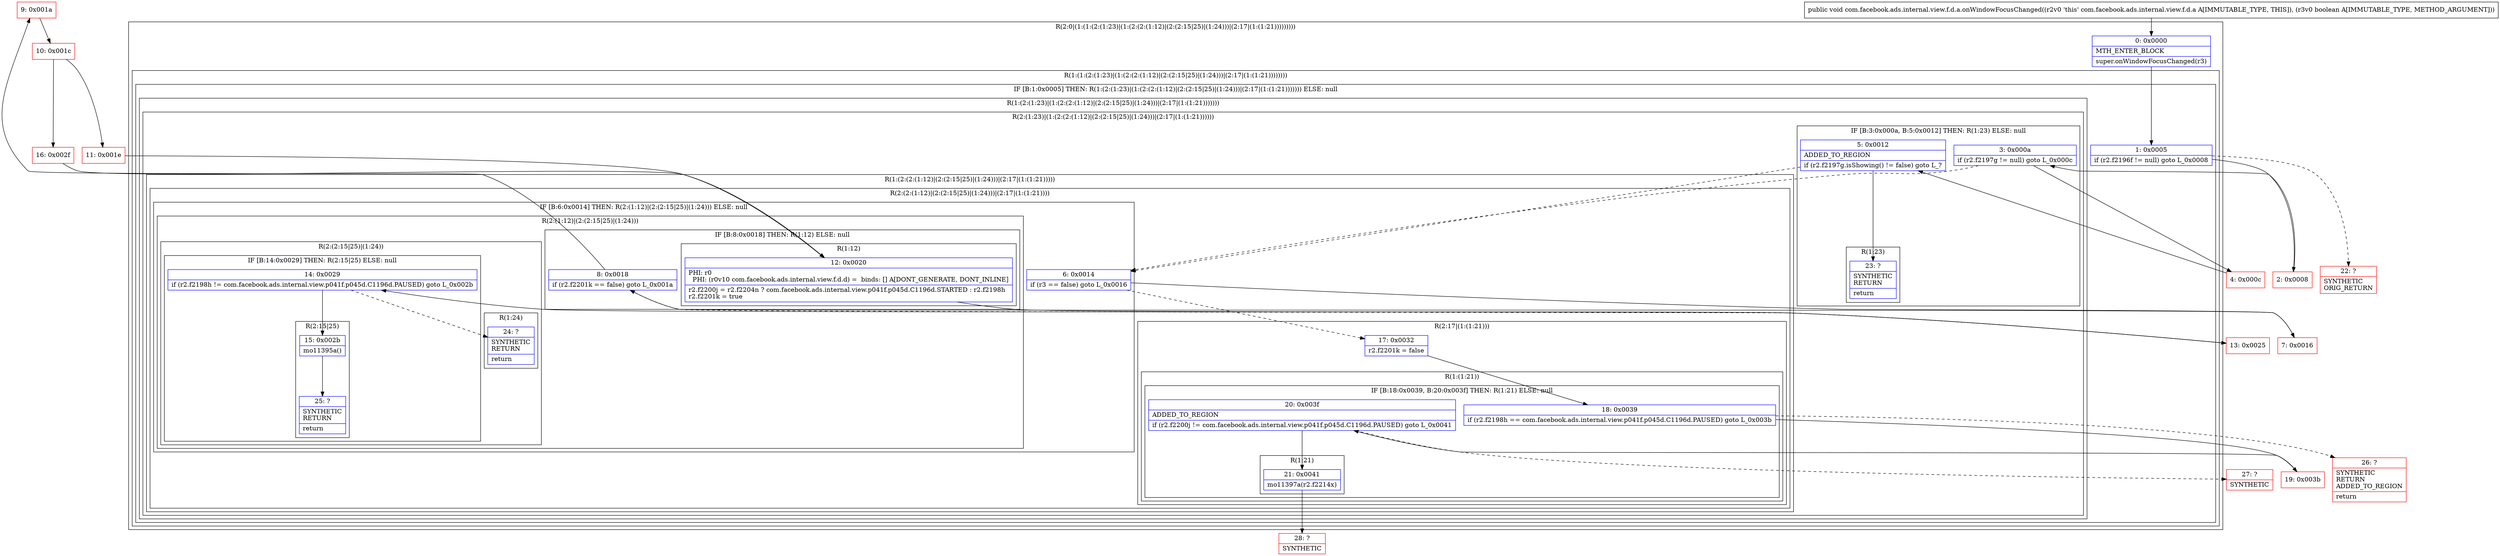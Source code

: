 digraph "CFG forcom.facebook.ads.internal.view.f.d.a.onWindowFocusChanged(Z)V" {
subgraph cluster_Region_269867660 {
label = "R(2:0|(1:(1:(2:(1:23)|(1:(2:(2:(1:12)|(2:(2:15|25)|(1:24)))|(2:17|(1:(1:21)))))))))";
node [shape=record,color=blue];
Node_0 [shape=record,label="{0\:\ 0x0000|MTH_ENTER_BLOCK\l|super.onWindowFocusChanged(r3)\l}"];
subgraph cluster_Region_1314918502 {
label = "R(1:(1:(2:(1:23)|(1:(2:(2:(1:12)|(2:(2:15|25)|(1:24)))|(2:17|(1:(1:21))))))))";
node [shape=record,color=blue];
subgraph cluster_IfRegion_1968930871 {
label = "IF [B:1:0x0005] THEN: R(1:(2:(1:23)|(1:(2:(2:(1:12)|(2:(2:15|25)|(1:24)))|(2:17|(1:(1:21))))))) ELSE: null";
node [shape=record,color=blue];
Node_1 [shape=record,label="{1\:\ 0x0005|if (r2.f2196f != null) goto L_0x0008\l}"];
subgraph cluster_Region_865108186 {
label = "R(1:(2:(1:23)|(1:(2:(2:(1:12)|(2:(2:15|25)|(1:24)))|(2:17|(1:(1:21)))))))";
node [shape=record,color=blue];
subgraph cluster_Region_233831838 {
label = "R(2:(1:23)|(1:(2:(2:(1:12)|(2:(2:15|25)|(1:24)))|(2:17|(1:(1:21))))))";
node [shape=record,color=blue];
subgraph cluster_IfRegion_1128410981 {
label = "IF [B:3:0x000a, B:5:0x0012] THEN: R(1:23) ELSE: null";
node [shape=record,color=blue];
Node_3 [shape=record,label="{3\:\ 0x000a|if (r2.f2197g != null) goto L_0x000c\l}"];
Node_5 [shape=record,label="{5\:\ 0x0012|ADDED_TO_REGION\l|if (r2.f2197g.isShowing() != false) goto L_?\l}"];
subgraph cluster_Region_1790006530 {
label = "R(1:23)";
node [shape=record,color=blue];
Node_23 [shape=record,label="{23\:\ ?|SYNTHETIC\lRETURN\l|return\l}"];
}
}
subgraph cluster_Region_1569758942 {
label = "R(1:(2:(2:(1:12)|(2:(2:15|25)|(1:24)))|(2:17|(1:(1:21)))))";
node [shape=record,color=blue];
subgraph cluster_Region_794921983 {
label = "R(2:(2:(1:12)|(2:(2:15|25)|(1:24)))|(2:17|(1:(1:21))))";
node [shape=record,color=blue];
subgraph cluster_IfRegion_2106241137 {
label = "IF [B:6:0x0014] THEN: R(2:(1:12)|(2:(2:15|25)|(1:24))) ELSE: null";
node [shape=record,color=blue];
Node_6 [shape=record,label="{6\:\ 0x0014|if (r3 == false) goto L_0x0016\l}"];
subgraph cluster_Region_494138247 {
label = "R(2:(1:12)|(2:(2:15|25)|(1:24)))";
node [shape=record,color=blue];
subgraph cluster_IfRegion_1145895065 {
label = "IF [B:8:0x0018] THEN: R(1:12) ELSE: null";
node [shape=record,color=blue];
Node_8 [shape=record,label="{8\:\ 0x0018|if (r2.f2201k == false) goto L_0x001a\l}"];
subgraph cluster_Region_1733410204 {
label = "R(1:12)";
node [shape=record,color=blue];
Node_12 [shape=record,label="{12\:\ 0x0020|PHI: r0 \l  PHI: (r0v10 com.facebook.ads.internal.view.f.d.d) =  binds: [] A[DONT_GENERATE, DONT_INLINE]\l|r2.f2200j = r2.f2204n ? com.facebook.ads.internal.view.p041f.p045d.C1196d.STARTED : r2.f2198h\lr2.f2201k = true\l}"];
}
}
subgraph cluster_Region_1341161535 {
label = "R(2:(2:15|25)|(1:24))";
node [shape=record,color=blue];
subgraph cluster_IfRegion_1302183309 {
label = "IF [B:14:0x0029] THEN: R(2:15|25) ELSE: null";
node [shape=record,color=blue];
Node_14 [shape=record,label="{14\:\ 0x0029|if (r2.f2198h != com.facebook.ads.internal.view.p041f.p045d.C1196d.PAUSED) goto L_0x002b\l}"];
subgraph cluster_Region_1849035927 {
label = "R(2:15|25)";
node [shape=record,color=blue];
Node_15 [shape=record,label="{15\:\ 0x002b|mo11395a()\l}"];
Node_25 [shape=record,label="{25\:\ ?|SYNTHETIC\lRETURN\l|return\l}"];
}
}
subgraph cluster_Region_73523600 {
label = "R(1:24)";
node [shape=record,color=blue];
Node_24 [shape=record,label="{24\:\ ?|SYNTHETIC\lRETURN\l|return\l}"];
}
}
}
}
subgraph cluster_Region_1339783259 {
label = "R(2:17|(1:(1:21)))";
node [shape=record,color=blue];
Node_17 [shape=record,label="{17\:\ 0x0032|r2.f2201k = false\l}"];
subgraph cluster_Region_1862977016 {
label = "R(1:(1:21))";
node [shape=record,color=blue];
subgraph cluster_IfRegion_830877242 {
label = "IF [B:18:0x0039, B:20:0x003f] THEN: R(1:21) ELSE: null";
node [shape=record,color=blue];
Node_18 [shape=record,label="{18\:\ 0x0039|if (r2.f2198h == com.facebook.ads.internal.view.p041f.p045d.C1196d.PAUSED) goto L_0x003b\l}"];
Node_20 [shape=record,label="{20\:\ 0x003f|ADDED_TO_REGION\l|if (r2.f2200j != com.facebook.ads.internal.view.p041f.p045d.C1196d.PAUSED) goto L_0x0041\l}"];
subgraph cluster_Region_979383547 {
label = "R(1:21)";
node [shape=record,color=blue];
Node_21 [shape=record,label="{21\:\ 0x0041|mo11397a(r2.f2214x)\l}"];
}
}
}
}
}
}
}
}
}
}
}
Node_2 [shape=record,color=red,label="{2\:\ 0x0008}"];
Node_4 [shape=record,color=red,label="{4\:\ 0x000c}"];
Node_7 [shape=record,color=red,label="{7\:\ 0x0016}"];
Node_9 [shape=record,color=red,label="{9\:\ 0x001a}"];
Node_10 [shape=record,color=red,label="{10\:\ 0x001c}"];
Node_11 [shape=record,color=red,label="{11\:\ 0x001e}"];
Node_13 [shape=record,color=red,label="{13\:\ 0x0025}"];
Node_16 [shape=record,color=red,label="{16\:\ 0x002f}"];
Node_19 [shape=record,color=red,label="{19\:\ 0x003b}"];
Node_22 [shape=record,color=red,label="{22\:\ ?|SYNTHETIC\lORIG_RETURN\l}"];
Node_26 [shape=record,color=red,label="{26\:\ ?|SYNTHETIC\lRETURN\lADDED_TO_REGION\l|return\l}"];
Node_27 [shape=record,color=red,label="{27\:\ ?|SYNTHETIC\l}"];
Node_28 [shape=record,color=red,label="{28\:\ ?|SYNTHETIC\l}"];
MethodNode[shape=record,label="{public void com.facebook.ads.internal.view.f.d.a.onWindowFocusChanged((r2v0 'this' com.facebook.ads.internal.view.f.d.a A[IMMUTABLE_TYPE, THIS]), (r3v0 boolean A[IMMUTABLE_TYPE, METHOD_ARGUMENT])) }"];
MethodNode -> Node_0;
Node_0 -> Node_1;
Node_1 -> Node_2;
Node_1 -> Node_22[style=dashed];
Node_3 -> Node_4;
Node_3 -> Node_6[style=dashed];
Node_5 -> Node_6[style=dashed];
Node_5 -> Node_23;
Node_6 -> Node_7;
Node_6 -> Node_17[style=dashed];
Node_8 -> Node_9;
Node_8 -> Node_13[style=dashed];
Node_12 -> Node_13;
Node_14 -> Node_15;
Node_14 -> Node_24[style=dashed];
Node_15 -> Node_25;
Node_17 -> Node_18;
Node_18 -> Node_19;
Node_18 -> Node_26[style=dashed];
Node_20 -> Node_21;
Node_20 -> Node_27[style=dashed];
Node_21 -> Node_28;
Node_2 -> Node_3;
Node_4 -> Node_5;
Node_7 -> Node_8;
Node_9 -> Node_10;
Node_10 -> Node_11;
Node_10 -> Node_16;
Node_11 -> Node_12;
Node_13 -> Node_14;
Node_16 -> Node_12;
Node_19 -> Node_20;
}

